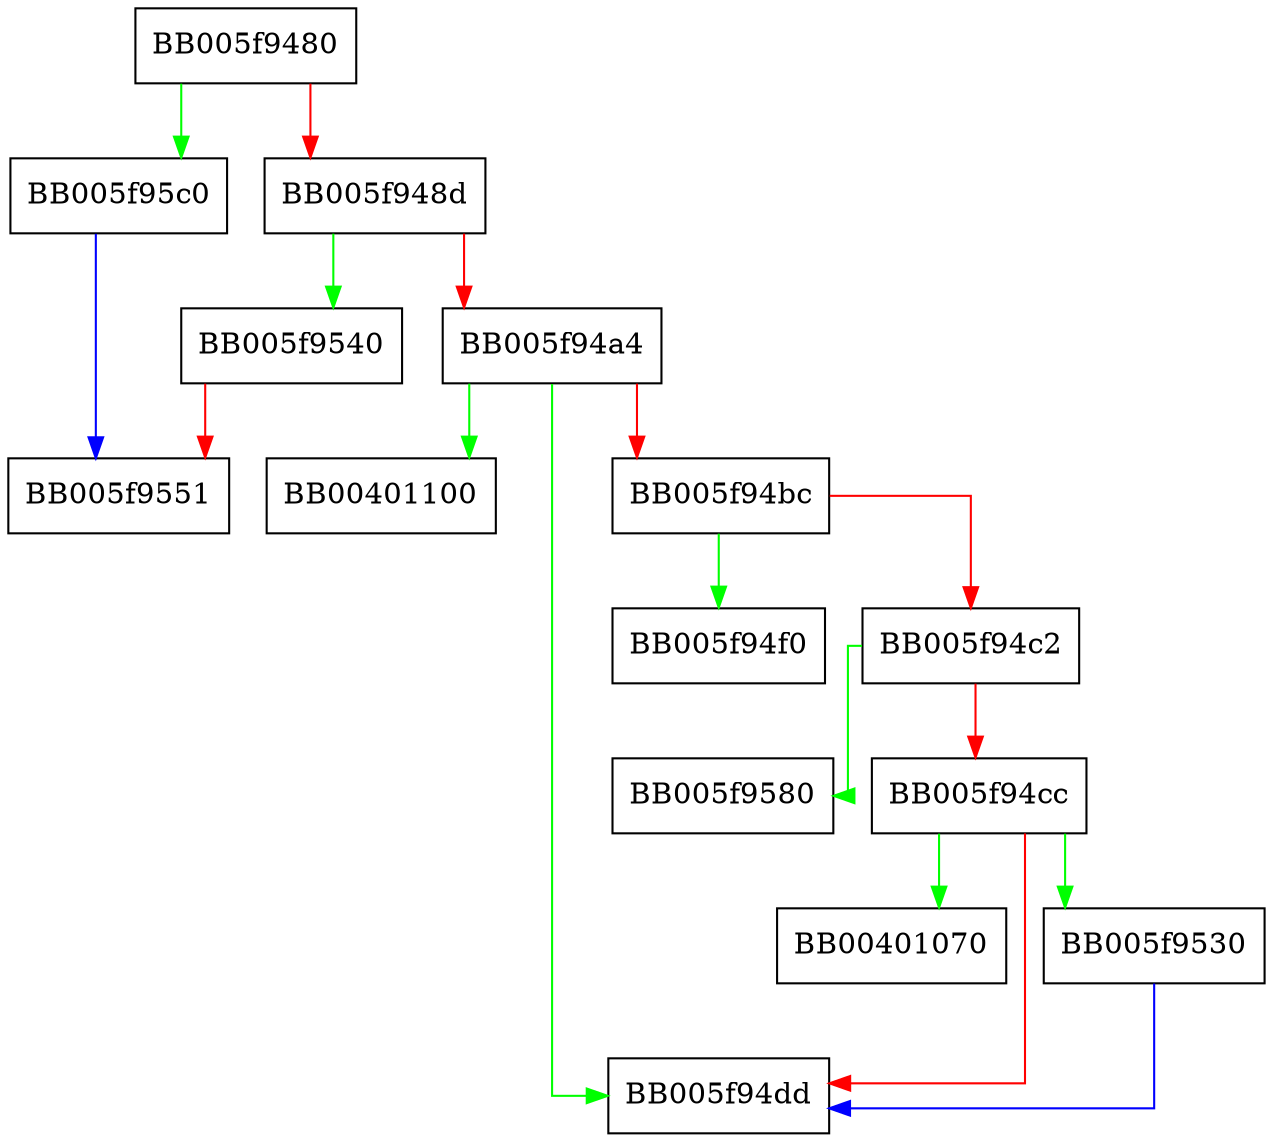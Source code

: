 digraph OSSL_PARAM_set_utf8_string {
  node [shape="box"];
  graph [splines=ortho];
  BB005f9480 -> BB005f95c0 [color="green"];
  BB005f9480 -> BB005f948d [color="red"];
  BB005f948d -> BB005f9540 [color="green"];
  BB005f948d -> BB005f94a4 [color="red"];
  BB005f94a4 -> BB00401100 [color="green"];
  BB005f94a4 -> BB005f94dd [color="green"];
  BB005f94a4 -> BB005f94bc [color="red"];
  BB005f94bc -> BB005f94f0 [color="green"];
  BB005f94bc -> BB005f94c2 [color="red"];
  BB005f94c2 -> BB005f9580 [color="green"];
  BB005f94c2 -> BB005f94cc [color="red"];
  BB005f94cc -> BB00401070 [color="green"];
  BB005f94cc -> BB005f9530 [color="green"];
  BB005f94cc -> BB005f94dd [color="red"];
  BB005f9530 -> BB005f94dd [color="blue"];
  BB005f9540 -> BB005f9551 [color="red"];
  BB005f95c0 -> BB005f9551 [color="blue"];
}